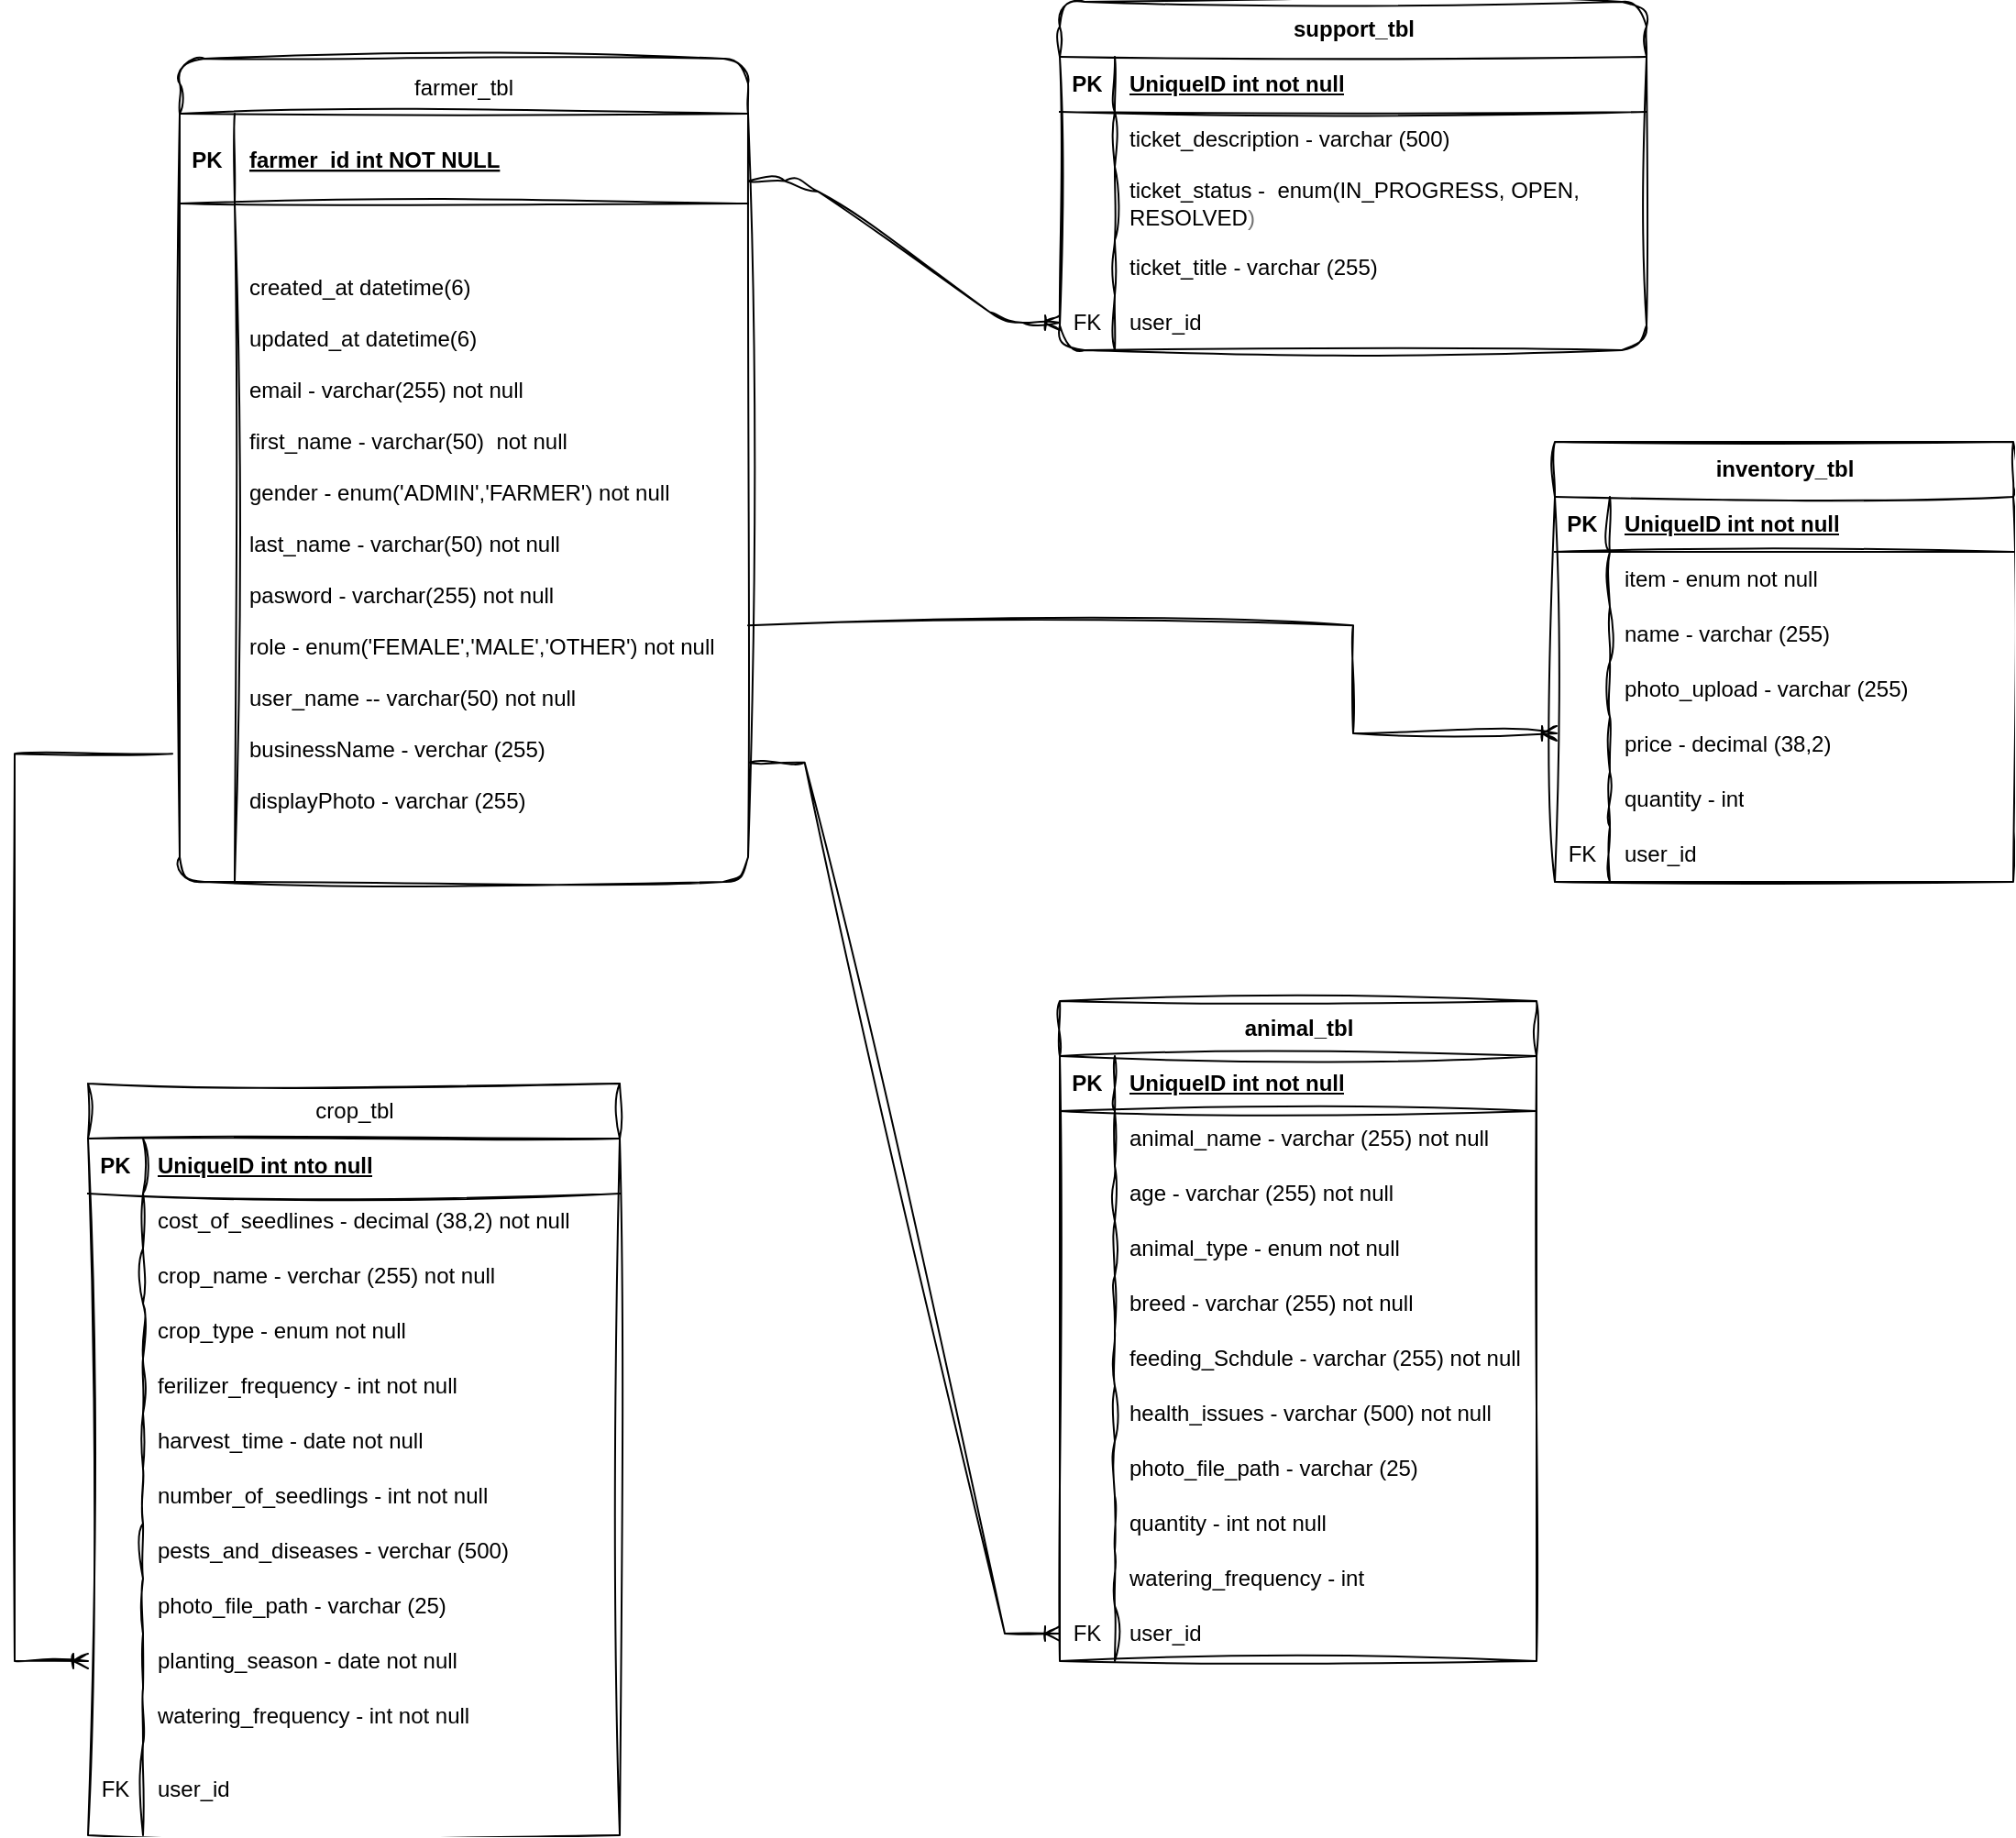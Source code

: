 <mxfile version="22.1.22" type="embed">
  <diagram id="R2lEEEUBdFMjLlhIrx00" name="Page-1">
    <mxGraphModel dx="993" dy="2954" grid="1" gridSize="10" guides="1" tooltips="1" connect="1" arrows="1" fold="1" page="1" pageScale="1" pageWidth="850" pageHeight="1100" background="none" math="0" shadow="0" extFonts="Permanent Marker^https://fonts.googleapis.com/css?family=Permanent+Marker">
      <root>
        <mxCell id="0" />
        <mxCell id="1" parent="0" />
        <mxCell id="FATveQEGhd6zlFOdwIm7-18" value="" style="edgeStyle=entityRelationEdgeStyle;fontSize=12;html=1;endArrow=ERoneToMany;rounded=1;sketch=1;curveFitting=1;jiggle=2;movable=1;resizable=1;rotatable=1;deletable=1;editable=1;locked=0;connectable=1;exitX=1;exitY=0.75;exitDx=0;exitDy=0;entryX=0;entryY=0.5;entryDx=0;entryDy=0;fontFamily=Helvetica;labelBorderColor=none;labelBackgroundColor=none;fontColor=default;" parent="1" source="C-vyLk0tnHw3VtMMgP7b-26" target="FATveQEGhd6zlFOdwIm7-33" edge="1">
          <mxGeometry width="100" height="100" relative="1" as="geometry">
            <mxPoint x="511" y="-270" as="sourcePoint" />
            <mxPoint x="611" y="-370" as="targetPoint" />
          </mxGeometry>
        </mxCell>
        <mxCell id="FATveQEGhd6zlFOdwIm7-19" value="support_tbl" style="shape=table;startSize=30;container=1;collapsible=1;childLayout=tableLayout;fixedRows=1;rowLines=0;fontStyle=1;align=center;resizeLast=1;html=1;rounded=1;sketch=1;curveFitting=1;jiggle=2;movable=1;resizable=1;rotatable=1;deletable=1;editable=1;locked=0;connectable=1;fontFamily=Helvetica;labelBorderColor=none;labelBackgroundColor=none;" parent="1" vertex="1">
          <mxGeometry x="580" y="-1200" width="320" height="190.0" as="geometry" />
        </mxCell>
        <mxCell id="FATveQEGhd6zlFOdwIm7-20" value="" style="shape=tableRow;horizontal=0;startSize=0;swimlaneHead=0;swimlaneBody=0;fillColor=none;collapsible=0;dropTarget=0;points=[[0,0.5],[1,0.5]];portConstraint=eastwest;top=0;left=0;right=0;bottom=1;rounded=1;sketch=1;curveFitting=1;jiggle=2;movable=1;resizable=1;rotatable=1;deletable=1;editable=1;locked=0;connectable=1;fontFamily=Helvetica;labelBorderColor=none;labelBackgroundColor=none;" parent="FATveQEGhd6zlFOdwIm7-19" vertex="1">
          <mxGeometry y="30" width="320" height="30" as="geometry" />
        </mxCell>
        <mxCell id="FATveQEGhd6zlFOdwIm7-21" value="PK" style="shape=partialRectangle;connectable=1;fillColor=none;top=0;left=0;bottom=0;right=0;fontStyle=1;overflow=hidden;whiteSpace=wrap;html=1;rounded=1;sketch=1;curveFitting=1;jiggle=2;movable=1;resizable=1;rotatable=1;deletable=1;editable=1;locked=0;fontFamily=Helvetica;labelBorderColor=none;labelBackgroundColor=none;" parent="FATveQEGhd6zlFOdwIm7-20" vertex="1">
          <mxGeometry width="30" height="30" as="geometry">
            <mxRectangle width="30" height="30" as="alternateBounds" />
          </mxGeometry>
        </mxCell>
        <mxCell id="FATveQEGhd6zlFOdwIm7-22" value="UniqueID int not null" style="shape=partialRectangle;connectable=1;fillColor=none;top=0;left=0;bottom=0;right=0;align=left;spacingLeft=6;fontStyle=5;overflow=hidden;whiteSpace=wrap;html=1;rounded=1;sketch=1;curveFitting=1;jiggle=2;movable=1;resizable=1;rotatable=1;deletable=1;editable=1;locked=0;fontFamily=Helvetica;labelBorderColor=none;labelBackgroundColor=none;" parent="FATveQEGhd6zlFOdwIm7-20" vertex="1">
          <mxGeometry x="30" width="290" height="30" as="geometry">
            <mxRectangle width="290" height="30" as="alternateBounds" />
          </mxGeometry>
        </mxCell>
        <mxCell id="FATveQEGhd6zlFOdwIm7-23" value="" style="shape=tableRow;horizontal=0;startSize=0;swimlaneHead=0;swimlaneBody=0;fillColor=none;collapsible=0;dropTarget=0;points=[[0,0.5],[1,0.5]];portConstraint=eastwest;top=0;left=0;right=0;bottom=0;rounded=1;sketch=1;curveFitting=1;jiggle=2;movable=1;resizable=1;rotatable=1;deletable=1;editable=1;locked=0;connectable=1;fontFamily=Helvetica;labelBorderColor=none;labelBackgroundColor=none;" parent="FATveQEGhd6zlFOdwIm7-19" vertex="1">
          <mxGeometry y="60" width="320" height="30" as="geometry" />
        </mxCell>
        <mxCell id="FATveQEGhd6zlFOdwIm7-24" value="" style="shape=partialRectangle;connectable=1;fillColor=none;top=0;left=0;bottom=0;right=0;editable=1;overflow=hidden;whiteSpace=wrap;html=1;rounded=1;sketch=1;curveFitting=1;jiggle=2;movable=1;resizable=1;rotatable=1;deletable=1;locked=0;fontFamily=Helvetica;labelBorderColor=none;labelBackgroundColor=none;" parent="FATveQEGhd6zlFOdwIm7-23" vertex="1">
          <mxGeometry width="30" height="30" as="geometry">
            <mxRectangle width="30" height="30" as="alternateBounds" />
          </mxGeometry>
        </mxCell>
        <mxCell id="FATveQEGhd6zlFOdwIm7-25" value="ticket_description - varchar (500)" style="shape=partialRectangle;connectable=1;fillColor=none;top=0;left=0;bottom=0;right=0;align=left;spacingLeft=6;overflow=hidden;whiteSpace=wrap;html=1;rounded=1;sketch=1;curveFitting=1;jiggle=2;movable=1;resizable=1;rotatable=1;deletable=1;editable=1;locked=0;fontFamily=Helvetica;labelBorderColor=none;labelBackgroundColor=none;" parent="FATveQEGhd6zlFOdwIm7-23" vertex="1">
          <mxGeometry x="30" width="290" height="30" as="geometry">
            <mxRectangle width="290" height="30" as="alternateBounds" />
          </mxGeometry>
        </mxCell>
        <mxCell id="FATveQEGhd6zlFOdwIm7-26" value="" style="shape=tableRow;horizontal=0;startSize=0;swimlaneHead=0;swimlaneBody=0;fillColor=none;collapsible=0;dropTarget=0;points=[[0,0.5],[1,0.5]];portConstraint=eastwest;top=0;left=0;right=0;bottom=0;rounded=1;sketch=1;curveFitting=1;jiggle=2;movable=1;resizable=1;rotatable=1;deletable=1;editable=1;locked=0;connectable=1;fontFamily=Helvetica;labelBorderColor=none;labelBackgroundColor=none;" parent="FATveQEGhd6zlFOdwIm7-19" vertex="1">
          <mxGeometry y="90" width="320" height="40" as="geometry" />
        </mxCell>
        <mxCell id="FATveQEGhd6zlFOdwIm7-27" value="" style="shape=partialRectangle;connectable=1;fillColor=none;top=0;left=0;bottom=0;right=0;editable=1;overflow=hidden;whiteSpace=wrap;html=1;rounded=1;sketch=1;curveFitting=1;jiggle=2;movable=1;resizable=1;rotatable=1;deletable=1;locked=0;fontFamily=Helvetica;labelBorderColor=none;labelBackgroundColor=none;" parent="FATveQEGhd6zlFOdwIm7-26" vertex="1">
          <mxGeometry width="30" height="40" as="geometry">
            <mxRectangle width="30" height="40" as="alternateBounds" />
          </mxGeometry>
        </mxCell>
        <mxCell id="FATveQEGhd6zlFOdwIm7-28" value="&lt;font&gt;ticket_status -&amp;nbsp; enum(IN_PROGRESS, OPEN, RESOLVED&lt;font style=&quot;&quot; color=&quot;#717171&quot;&gt;)&lt;/font&gt;&lt;/font&gt;" style="shape=partialRectangle;connectable=1;fillColor=none;top=0;left=0;bottom=0;right=0;align=left;spacingLeft=6;overflow=hidden;whiteSpace=wrap;html=1;rounded=1;sketch=1;curveFitting=1;jiggle=2;movable=1;resizable=1;rotatable=1;deletable=1;editable=1;locked=0;fontFamily=Helvetica;labelBorderColor=none;labelBackgroundColor=none;" parent="FATveQEGhd6zlFOdwIm7-26" vertex="1">
          <mxGeometry x="30" width="290" height="40" as="geometry">
            <mxRectangle width="290" height="40" as="alternateBounds" />
          </mxGeometry>
        </mxCell>
        <mxCell id="FATveQEGhd6zlFOdwIm7-29" value="" style="shape=tableRow;horizontal=0;startSize=0;swimlaneHead=0;swimlaneBody=0;fillColor=none;collapsible=0;dropTarget=0;points=[[0,0.5],[1,0.5]];portConstraint=eastwest;top=0;left=0;right=0;bottom=0;rounded=1;sketch=1;curveFitting=1;jiggle=2;movable=1;resizable=1;rotatable=1;deletable=1;editable=1;locked=0;connectable=1;fontFamily=Helvetica;labelBorderColor=none;labelBackgroundColor=none;" parent="FATveQEGhd6zlFOdwIm7-19" vertex="1">
          <mxGeometry y="130" width="320" height="30" as="geometry" />
        </mxCell>
        <mxCell id="FATveQEGhd6zlFOdwIm7-30" value="" style="shape=partialRectangle;connectable=1;fillColor=none;top=0;left=0;bottom=0;right=0;editable=1;overflow=hidden;whiteSpace=wrap;html=1;rounded=1;sketch=1;curveFitting=1;jiggle=2;movable=1;resizable=1;rotatable=1;deletable=1;locked=0;fontFamily=Helvetica;labelBorderColor=none;labelBackgroundColor=none;" parent="FATveQEGhd6zlFOdwIm7-29" vertex="1">
          <mxGeometry width="30" height="30" as="geometry">
            <mxRectangle width="30" height="30" as="alternateBounds" />
          </mxGeometry>
        </mxCell>
        <mxCell id="FATveQEGhd6zlFOdwIm7-31" value="ticket_title - varchar&amp;nbsp;(255)" style="shape=partialRectangle;connectable=1;fillColor=none;top=0;left=0;bottom=0;right=0;align=left;spacingLeft=6;overflow=hidden;whiteSpace=wrap;html=1;rounded=1;sketch=1;curveFitting=1;jiggle=2;movable=1;resizable=1;rotatable=1;deletable=1;editable=1;locked=0;fontFamily=Helvetica;labelBorderColor=none;labelBackgroundColor=none;" parent="FATveQEGhd6zlFOdwIm7-29" vertex="1">
          <mxGeometry x="30" width="290" height="30" as="geometry">
            <mxRectangle width="290" height="30" as="alternateBounds" />
          </mxGeometry>
        </mxCell>
        <mxCell id="FATveQEGhd6zlFOdwIm7-32" value="" style="shape=tableRow;horizontal=0;startSize=0;swimlaneHead=0;swimlaneBody=0;fillColor=none;collapsible=0;dropTarget=0;points=[[0,0.5],[1,0.5]];portConstraint=eastwest;top=0;left=0;right=0;bottom=0;rounded=1;sketch=1;curveFitting=1;jiggle=2;movable=1;resizable=1;rotatable=1;deletable=1;editable=1;locked=0;connectable=1;fontFamily=Helvetica;labelBorderColor=none;labelBackgroundColor=none;" parent="FATveQEGhd6zlFOdwIm7-19" vertex="1">
          <mxGeometry y="160" width="320" height="30" as="geometry" />
        </mxCell>
        <mxCell id="FATveQEGhd6zlFOdwIm7-33" value="FK" style="shape=partialRectangle;connectable=1;fillColor=none;top=0;left=0;bottom=0;right=0;editable=1;overflow=hidden;whiteSpace=wrap;html=1;rounded=1;sketch=1;curveFitting=1;jiggle=2;movable=1;resizable=1;rotatable=1;deletable=1;locked=0;fontFamily=Helvetica;labelBorderColor=none;labelBackgroundColor=none;" parent="FATveQEGhd6zlFOdwIm7-32" vertex="1">
          <mxGeometry width="30" height="30" as="geometry">
            <mxRectangle width="30" height="30" as="alternateBounds" />
          </mxGeometry>
        </mxCell>
        <mxCell id="FATveQEGhd6zlFOdwIm7-34" value="user_id" style="shape=partialRectangle;connectable=1;fillColor=none;top=0;left=0;bottom=0;right=0;align=left;spacingLeft=6;overflow=hidden;whiteSpace=wrap;html=1;rounded=1;sketch=1;curveFitting=1;jiggle=2;movable=1;resizable=1;rotatable=1;deletable=1;editable=1;locked=0;fontFamily=Helvetica;labelBorderColor=none;labelBackgroundColor=none;" parent="FATveQEGhd6zlFOdwIm7-32" vertex="1">
          <mxGeometry x="30" width="290" height="30" as="geometry">
            <mxRectangle width="290" height="30" as="alternateBounds" />
          </mxGeometry>
        </mxCell>
        <mxCell id="FATveQEGhd6zlFOdwIm7-158" value="" style="fontSize=12;html=1;endArrow=ERoneToMany;rounded=0;sketch=1;hachureGap=4;jiggle=2;curveFitting=1;fontFamily=Helvetica;edgeStyle=orthogonalEdgeStyle;elbow=vertical;labelBorderColor=none;labelBackgroundColor=none;fontColor=default;exitX=-0.133;exitY=0.811;exitDx=0;exitDy=0;exitPerimeter=0;" parent="1" source="C-vyLk0tnHw3VtMMgP7b-28" target="FATveQEGhd6zlFOdwIm7-147" edge="1">
          <mxGeometry width="100" height="100" relative="1" as="geometry">
            <mxPoint x="160" y="-820" as="sourcePoint" />
            <mxPoint x="120" y="-470" as="targetPoint" />
            <Array as="points">
              <mxPoint x="10" y="-790" />
              <mxPoint x="10" y="-295" />
            </Array>
          </mxGeometry>
        </mxCell>
        <mxCell id="FATveQEGhd6zlFOdwIm7-103" value="crop_tbl" style="shape=table;startSize=30;container=1;collapsible=1;childLayout=tableLayout;fixedRows=1;rowLines=0;align=center;resizeLast=1;html=1;sketch=1;hachureGap=4;jiggle=2;curveFitting=1;fontFamily=Helvetica;labelBorderColor=none;labelBackgroundColor=none;" parent="1" vertex="1">
          <mxGeometry x="50" y="-610" width="290" height="410" as="geometry" />
        </mxCell>
        <mxCell id="FATveQEGhd6zlFOdwIm7-104" value="" style="shape=tableRow;horizontal=0;startSize=0;swimlaneHead=0;swimlaneBody=0;fillColor=none;collapsible=0;dropTarget=0;points=[[0,0.5],[1,0.5]];portConstraint=eastwest;top=0;left=0;right=0;bottom=1;sketch=1;hachureGap=4;jiggle=2;curveFitting=1;fontFamily=Helvetica;labelBorderColor=none;labelBackgroundColor=none;" parent="FATveQEGhd6zlFOdwIm7-103" vertex="1">
          <mxGeometry y="30" width="290" height="30" as="geometry" />
        </mxCell>
        <mxCell id="FATveQEGhd6zlFOdwIm7-105" value="PK" style="shape=partialRectangle;connectable=0;fillColor=none;top=0;left=0;bottom=0;right=0;fontStyle=1;overflow=hidden;whiteSpace=wrap;html=1;sketch=1;hachureGap=4;jiggle=2;curveFitting=1;fontFamily=Helvetica;labelBorderColor=none;labelBackgroundColor=none;" parent="FATveQEGhd6zlFOdwIm7-104" vertex="1">
          <mxGeometry width="30" height="30" as="geometry">
            <mxRectangle width="30" height="30" as="alternateBounds" />
          </mxGeometry>
        </mxCell>
        <mxCell id="FATveQEGhd6zlFOdwIm7-106" value="UniqueID int nto null" style="shape=partialRectangle;connectable=0;fillColor=none;top=0;left=0;bottom=0;right=0;align=left;spacingLeft=6;fontStyle=5;overflow=hidden;whiteSpace=wrap;html=1;sketch=1;hachureGap=4;jiggle=2;curveFitting=1;fontFamily=Helvetica;labelBorderColor=none;labelBackgroundColor=none;" parent="FATveQEGhd6zlFOdwIm7-104" vertex="1">
          <mxGeometry x="30" width="260" height="30" as="geometry">
            <mxRectangle width="260" height="30" as="alternateBounds" />
          </mxGeometry>
        </mxCell>
        <mxCell id="FATveQEGhd6zlFOdwIm7-107" value="" style="shape=tableRow;horizontal=0;startSize=0;swimlaneHead=0;swimlaneBody=0;fillColor=none;collapsible=0;dropTarget=0;points=[[0,0.5],[1,0.5]];portConstraint=eastwest;top=0;left=0;right=0;bottom=0;sketch=1;hachureGap=4;jiggle=2;curveFitting=1;fontFamily=Helvetica;labelBorderColor=none;labelBackgroundColor=none;" parent="FATveQEGhd6zlFOdwIm7-103" vertex="1">
          <mxGeometry y="60" width="290" height="30" as="geometry" />
        </mxCell>
        <mxCell id="FATveQEGhd6zlFOdwIm7-108" value="" style="shape=partialRectangle;connectable=0;fillColor=none;top=0;left=0;bottom=0;right=0;editable=1;overflow=hidden;whiteSpace=wrap;html=1;sketch=1;hachureGap=4;jiggle=2;curveFitting=1;fontFamily=Helvetica;labelBorderColor=none;labelBackgroundColor=none;" parent="FATveQEGhd6zlFOdwIm7-107" vertex="1">
          <mxGeometry width="30" height="30" as="geometry">
            <mxRectangle width="30" height="30" as="alternateBounds" />
          </mxGeometry>
        </mxCell>
        <mxCell id="FATveQEGhd6zlFOdwIm7-109" value="cost_of_seedlines - decimal (38,2) not null" style="shape=partialRectangle;connectable=0;fillColor=none;top=0;left=0;bottom=0;right=0;align=left;spacingLeft=6;overflow=hidden;whiteSpace=wrap;html=1;sketch=1;hachureGap=4;jiggle=2;curveFitting=1;fontFamily=Helvetica;labelBorderColor=none;labelBackgroundColor=none;" parent="FATveQEGhd6zlFOdwIm7-107" vertex="1">
          <mxGeometry x="30" width="260" height="30" as="geometry">
            <mxRectangle width="260" height="30" as="alternateBounds" />
          </mxGeometry>
        </mxCell>
        <mxCell id="FATveQEGhd6zlFOdwIm7-110" value="" style="shape=tableRow;horizontal=0;startSize=0;swimlaneHead=0;swimlaneBody=0;fillColor=none;collapsible=0;dropTarget=0;points=[[0,0.5],[1,0.5]];portConstraint=eastwest;top=0;left=0;right=0;bottom=0;sketch=1;hachureGap=4;jiggle=2;curveFitting=1;fontFamily=Helvetica;labelBorderColor=none;labelBackgroundColor=none;" parent="FATveQEGhd6zlFOdwIm7-103" vertex="1">
          <mxGeometry y="90" width="290" height="30" as="geometry" />
        </mxCell>
        <mxCell id="FATveQEGhd6zlFOdwIm7-111" value="" style="shape=partialRectangle;connectable=0;fillColor=none;top=0;left=0;bottom=0;right=0;editable=1;overflow=hidden;whiteSpace=wrap;html=1;sketch=1;hachureGap=4;jiggle=2;curveFitting=1;fontFamily=Helvetica;labelBorderColor=none;labelBackgroundColor=none;" parent="FATveQEGhd6zlFOdwIm7-110" vertex="1">
          <mxGeometry width="30" height="30" as="geometry">
            <mxRectangle width="30" height="30" as="alternateBounds" />
          </mxGeometry>
        </mxCell>
        <mxCell id="FATveQEGhd6zlFOdwIm7-112" value="crop_name - verchar (255) not null" style="shape=partialRectangle;connectable=0;fillColor=none;top=0;left=0;bottom=0;right=0;align=left;spacingLeft=6;overflow=hidden;whiteSpace=wrap;html=1;sketch=1;hachureGap=4;jiggle=2;curveFitting=1;fontFamily=Helvetica;labelBorderColor=none;labelBackgroundColor=none;" parent="FATveQEGhd6zlFOdwIm7-110" vertex="1">
          <mxGeometry x="30" width="260" height="30" as="geometry">
            <mxRectangle width="260" height="30" as="alternateBounds" />
          </mxGeometry>
        </mxCell>
        <mxCell id="FATveQEGhd6zlFOdwIm7-113" value="" style="shape=tableRow;horizontal=0;startSize=0;swimlaneHead=0;swimlaneBody=0;fillColor=none;collapsible=0;dropTarget=0;points=[[0,0.5],[1,0.5]];portConstraint=eastwest;top=0;left=0;right=0;bottom=0;sketch=1;hachureGap=4;jiggle=2;curveFitting=1;fontFamily=Helvetica;labelBorderColor=none;labelBackgroundColor=none;" parent="FATveQEGhd6zlFOdwIm7-103" vertex="1">
          <mxGeometry y="120" width="290" height="30" as="geometry" />
        </mxCell>
        <mxCell id="FATveQEGhd6zlFOdwIm7-114" value="" style="shape=partialRectangle;connectable=0;fillColor=none;top=0;left=0;bottom=0;right=0;editable=1;overflow=hidden;whiteSpace=wrap;html=1;sketch=1;hachureGap=4;jiggle=2;curveFitting=1;fontFamily=Helvetica;labelBorderColor=none;labelBackgroundColor=none;" parent="FATveQEGhd6zlFOdwIm7-113" vertex="1">
          <mxGeometry width="30" height="30" as="geometry">
            <mxRectangle width="30" height="30" as="alternateBounds" />
          </mxGeometry>
        </mxCell>
        <mxCell id="FATveQEGhd6zlFOdwIm7-115" value="crop_type - enum not null" style="shape=partialRectangle;connectable=0;top=0;left=0;bottom=0;right=0;align=left;spacingLeft=6;overflow=hidden;whiteSpace=wrap;html=1;sketch=1;hachureGap=4;jiggle=2;curveFitting=1;fontFamily=Helvetica;fillColor=none;labelBorderColor=none;labelBackgroundColor=none;" parent="FATveQEGhd6zlFOdwIm7-113" vertex="1">
          <mxGeometry x="30" width="260" height="30" as="geometry">
            <mxRectangle width="260" height="30" as="alternateBounds" />
          </mxGeometry>
        </mxCell>
        <mxCell id="FATveQEGhd6zlFOdwIm7-132" value="" style="shape=tableRow;horizontal=0;startSize=0;swimlaneHead=0;swimlaneBody=0;fillColor=none;collapsible=0;dropTarget=0;points=[[0,0.5],[1,0.5]];portConstraint=eastwest;top=0;left=0;right=0;bottom=0;sketch=1;hachureGap=4;jiggle=2;curveFitting=1;fontFamily=Helvetica;labelBorderColor=none;labelBackgroundColor=none;" parent="FATveQEGhd6zlFOdwIm7-103" vertex="1">
          <mxGeometry y="150" width="290" height="30" as="geometry" />
        </mxCell>
        <mxCell id="FATveQEGhd6zlFOdwIm7-133" value="" style="shape=partialRectangle;connectable=0;fillColor=none;top=0;left=0;bottom=0;right=0;editable=1;overflow=hidden;whiteSpace=wrap;html=1;sketch=1;hachureGap=4;jiggle=2;curveFitting=1;fontFamily=Helvetica;labelBorderColor=none;labelBackgroundColor=none;" parent="FATveQEGhd6zlFOdwIm7-132" vertex="1">
          <mxGeometry width="30" height="30" as="geometry">
            <mxRectangle width="30" height="30" as="alternateBounds" />
          </mxGeometry>
        </mxCell>
        <mxCell id="FATveQEGhd6zlFOdwIm7-134" value="ferilizer_frequency - int not null" style="shape=partialRectangle;connectable=0;fillColor=none;top=0;left=0;bottom=0;right=0;align=left;spacingLeft=6;overflow=hidden;whiteSpace=wrap;html=1;sketch=1;hachureGap=4;jiggle=2;curveFitting=1;fontFamily=Helvetica;labelBorderColor=none;labelBackgroundColor=none;" parent="FATveQEGhd6zlFOdwIm7-132" vertex="1">
          <mxGeometry x="30" width="260" height="30" as="geometry">
            <mxRectangle width="260" height="30" as="alternateBounds" />
          </mxGeometry>
        </mxCell>
        <mxCell id="FATveQEGhd6zlFOdwIm7-135" value="" style="shape=tableRow;horizontal=0;startSize=0;swimlaneHead=0;swimlaneBody=0;fillColor=none;collapsible=0;dropTarget=0;points=[[0,0.5],[1,0.5]];portConstraint=eastwest;top=0;left=0;right=0;bottom=0;sketch=1;hachureGap=4;jiggle=2;curveFitting=1;fontFamily=Helvetica;labelBorderColor=none;labelBackgroundColor=none;" parent="FATveQEGhd6zlFOdwIm7-103" vertex="1">
          <mxGeometry y="180" width="290" height="30" as="geometry" />
        </mxCell>
        <mxCell id="FATveQEGhd6zlFOdwIm7-136" value="" style="shape=partialRectangle;connectable=0;fillColor=none;top=0;left=0;bottom=0;right=0;editable=1;overflow=hidden;whiteSpace=wrap;html=1;sketch=1;hachureGap=4;jiggle=2;curveFitting=1;fontFamily=Helvetica;labelBorderColor=none;labelBackgroundColor=none;" parent="FATveQEGhd6zlFOdwIm7-135" vertex="1">
          <mxGeometry width="30" height="30" as="geometry">
            <mxRectangle width="30" height="30" as="alternateBounds" />
          </mxGeometry>
        </mxCell>
        <mxCell id="FATveQEGhd6zlFOdwIm7-137" value="harvest_time - date not null" style="shape=partialRectangle;connectable=0;fillColor=none;top=0;left=0;bottom=0;right=0;align=left;spacingLeft=6;overflow=hidden;whiteSpace=wrap;html=1;sketch=1;hachureGap=4;jiggle=2;curveFitting=1;fontFamily=Helvetica;labelBorderColor=none;labelBackgroundColor=none;" parent="FATveQEGhd6zlFOdwIm7-135" vertex="1">
          <mxGeometry x="30" width="260" height="30" as="geometry">
            <mxRectangle width="260" height="30" as="alternateBounds" />
          </mxGeometry>
        </mxCell>
        <mxCell id="FATveQEGhd6zlFOdwIm7-138" value="" style="shape=tableRow;horizontal=0;startSize=0;swimlaneHead=0;swimlaneBody=0;fillColor=none;collapsible=0;dropTarget=0;points=[[0,0.5],[1,0.5]];portConstraint=eastwest;top=0;left=0;right=0;bottom=0;sketch=1;hachureGap=4;jiggle=2;curveFitting=1;fontFamily=Helvetica;labelBorderColor=none;labelBackgroundColor=none;" parent="FATveQEGhd6zlFOdwIm7-103" vertex="1">
          <mxGeometry y="210" width="290" height="30" as="geometry" />
        </mxCell>
        <mxCell id="FATveQEGhd6zlFOdwIm7-139" value="" style="shape=partialRectangle;connectable=0;fillColor=none;top=0;left=0;bottom=0;right=0;editable=1;overflow=hidden;whiteSpace=wrap;html=1;sketch=1;hachureGap=4;jiggle=2;curveFitting=1;fontFamily=Helvetica;labelBorderColor=none;labelBackgroundColor=none;" parent="FATveQEGhd6zlFOdwIm7-138" vertex="1">
          <mxGeometry width="30" height="30" as="geometry">
            <mxRectangle width="30" height="30" as="alternateBounds" />
          </mxGeometry>
        </mxCell>
        <mxCell id="FATveQEGhd6zlFOdwIm7-140" value="number_of_seedlings - int not null" style="shape=partialRectangle;connectable=0;fillColor=none;top=0;left=0;bottom=0;right=0;align=left;spacingLeft=6;overflow=hidden;whiteSpace=wrap;html=1;sketch=1;hachureGap=4;jiggle=2;curveFitting=1;fontFamily=Helvetica;labelBorderColor=none;labelBackgroundColor=none;" parent="FATveQEGhd6zlFOdwIm7-138" vertex="1">
          <mxGeometry x="30" width="260" height="30" as="geometry">
            <mxRectangle width="260" height="30" as="alternateBounds" />
          </mxGeometry>
        </mxCell>
        <mxCell id="FATveQEGhd6zlFOdwIm7-141" value="" style="shape=tableRow;horizontal=0;startSize=0;swimlaneHead=0;swimlaneBody=0;fillColor=none;collapsible=0;dropTarget=0;points=[[0,0.5],[1,0.5]];portConstraint=eastwest;top=0;left=0;right=0;bottom=0;sketch=1;hachureGap=4;jiggle=2;curveFitting=1;fontFamily=Helvetica;labelBorderColor=none;labelBackgroundColor=none;" parent="FATveQEGhd6zlFOdwIm7-103" vertex="1">
          <mxGeometry y="240" width="290" height="30" as="geometry" />
        </mxCell>
        <mxCell id="FATveQEGhd6zlFOdwIm7-142" value="" style="shape=partialRectangle;connectable=0;fillColor=none;top=0;left=0;bottom=0;right=0;editable=1;overflow=hidden;whiteSpace=wrap;html=1;sketch=1;hachureGap=4;jiggle=2;curveFitting=1;fontFamily=Helvetica;labelBorderColor=none;labelBackgroundColor=none;" parent="FATveQEGhd6zlFOdwIm7-141" vertex="1">
          <mxGeometry width="30" height="30" as="geometry">
            <mxRectangle width="30" height="30" as="alternateBounds" />
          </mxGeometry>
        </mxCell>
        <mxCell id="FATveQEGhd6zlFOdwIm7-143" value="pests_and_diseases - verchar (500)&amp;nbsp;" style="shape=partialRectangle;connectable=0;fillColor=none;top=0;left=0;bottom=0;right=0;align=left;spacingLeft=6;overflow=hidden;whiteSpace=wrap;html=1;sketch=1;hachureGap=4;jiggle=2;curveFitting=1;fontFamily=Helvetica;labelBorderColor=none;labelBackgroundColor=none;" parent="FATveQEGhd6zlFOdwIm7-141" vertex="1">
          <mxGeometry x="30" width="260" height="30" as="geometry">
            <mxRectangle width="260" height="30" as="alternateBounds" />
          </mxGeometry>
        </mxCell>
        <mxCell id="FATveQEGhd6zlFOdwIm7-144" value="" style="shape=tableRow;horizontal=0;startSize=0;swimlaneHead=0;swimlaneBody=0;fillColor=none;collapsible=0;dropTarget=0;points=[[0,0.5],[1,0.5]];portConstraint=eastwest;top=0;left=0;right=0;bottom=0;sketch=1;hachureGap=4;jiggle=2;curveFitting=1;fontFamily=Helvetica;labelBorderColor=none;labelBackgroundColor=none;" parent="FATveQEGhd6zlFOdwIm7-103" vertex="1">
          <mxGeometry y="270" width="290" height="30" as="geometry" />
        </mxCell>
        <mxCell id="FATveQEGhd6zlFOdwIm7-145" value="" style="shape=partialRectangle;connectable=0;fillColor=none;top=0;left=0;bottom=0;right=0;editable=1;overflow=hidden;whiteSpace=wrap;html=1;sketch=1;hachureGap=4;jiggle=2;curveFitting=1;fontFamily=Helvetica;labelBorderColor=none;labelBackgroundColor=none;" parent="FATveQEGhd6zlFOdwIm7-144" vertex="1">
          <mxGeometry width="30" height="30" as="geometry">
            <mxRectangle width="30" height="30" as="alternateBounds" />
          </mxGeometry>
        </mxCell>
        <mxCell id="FATveQEGhd6zlFOdwIm7-146" value="photo_file_path - varchar (25)" style="shape=partialRectangle;connectable=0;fillColor=none;top=0;left=0;bottom=0;right=0;align=left;spacingLeft=6;overflow=hidden;whiteSpace=wrap;html=1;sketch=1;hachureGap=4;jiggle=2;curveFitting=1;fontFamily=Helvetica;labelBorderColor=none;labelBackgroundColor=none;" parent="FATveQEGhd6zlFOdwIm7-144" vertex="1">
          <mxGeometry x="30" width="260" height="30" as="geometry">
            <mxRectangle width="260" height="30" as="alternateBounds" />
          </mxGeometry>
        </mxCell>
        <mxCell id="FATveQEGhd6zlFOdwIm7-147" value="" style="shape=tableRow;horizontal=0;startSize=0;swimlaneHead=0;swimlaneBody=0;fillColor=none;collapsible=0;dropTarget=0;points=[[0,0.5],[1,0.5]];portConstraint=eastwest;top=0;left=0;right=0;bottom=0;sketch=1;hachureGap=4;jiggle=2;curveFitting=1;fontFamily=Helvetica;labelBorderColor=none;labelBackgroundColor=none;" parent="FATveQEGhd6zlFOdwIm7-103" vertex="1">
          <mxGeometry y="300" width="290" height="30" as="geometry" />
        </mxCell>
        <mxCell id="FATveQEGhd6zlFOdwIm7-148" value="" style="shape=partialRectangle;connectable=0;fillColor=none;top=0;left=0;bottom=0;right=0;editable=1;overflow=hidden;whiteSpace=wrap;html=1;sketch=1;hachureGap=4;jiggle=2;curveFitting=1;fontFamily=Helvetica;labelBorderColor=none;labelBackgroundColor=none;" parent="FATveQEGhd6zlFOdwIm7-147" vertex="1">
          <mxGeometry width="30" height="30" as="geometry">
            <mxRectangle width="30" height="30" as="alternateBounds" />
          </mxGeometry>
        </mxCell>
        <mxCell id="FATveQEGhd6zlFOdwIm7-149" value="planting_season - date not null" style="shape=partialRectangle;connectable=0;fillColor=none;top=0;left=0;bottom=0;right=0;align=left;spacingLeft=6;overflow=hidden;whiteSpace=wrap;html=1;sketch=1;hachureGap=4;jiggle=2;curveFitting=1;fontFamily=Helvetica;labelBorderColor=none;labelBackgroundColor=none;" parent="FATveQEGhd6zlFOdwIm7-147" vertex="1">
          <mxGeometry x="30" width="260" height="30" as="geometry">
            <mxRectangle width="260" height="30" as="alternateBounds" />
          </mxGeometry>
        </mxCell>
        <mxCell id="FATveQEGhd6zlFOdwIm7-150" value="" style="shape=tableRow;horizontal=0;startSize=0;swimlaneHead=0;swimlaneBody=0;fillColor=none;collapsible=0;dropTarget=0;points=[[0,0.5],[1,0.5]];portConstraint=eastwest;top=0;left=0;right=0;bottom=0;sketch=1;hachureGap=4;jiggle=2;curveFitting=1;fontFamily=Helvetica;labelBorderColor=none;labelBackgroundColor=none;" parent="FATveQEGhd6zlFOdwIm7-103" vertex="1">
          <mxGeometry y="330" width="290" height="30" as="geometry" />
        </mxCell>
        <mxCell id="FATveQEGhd6zlFOdwIm7-151" value="" style="shape=partialRectangle;connectable=0;fillColor=none;top=0;left=0;bottom=0;right=0;editable=1;overflow=hidden;whiteSpace=wrap;html=1;sketch=1;hachureGap=4;jiggle=2;curveFitting=1;fontFamily=Helvetica;labelBorderColor=none;labelBackgroundColor=none;" parent="FATveQEGhd6zlFOdwIm7-150" vertex="1">
          <mxGeometry width="30" height="30" as="geometry">
            <mxRectangle width="30" height="30" as="alternateBounds" />
          </mxGeometry>
        </mxCell>
        <mxCell id="FATveQEGhd6zlFOdwIm7-152" value="watering_frequency - int not null" style="shape=partialRectangle;connectable=0;fillColor=none;top=0;left=0;bottom=0;right=0;align=left;spacingLeft=6;overflow=hidden;whiteSpace=wrap;html=1;sketch=1;hachureGap=4;jiggle=2;curveFitting=1;fontFamily=Helvetica;labelBorderColor=none;labelBackgroundColor=none;" parent="FATveQEGhd6zlFOdwIm7-150" vertex="1">
          <mxGeometry x="30" width="260" height="30" as="geometry">
            <mxRectangle width="260" height="30" as="alternateBounds" />
          </mxGeometry>
        </mxCell>
        <mxCell id="FATveQEGhd6zlFOdwIm7-153" value="" style="shape=tableRow;horizontal=0;startSize=0;swimlaneHead=0;swimlaneBody=0;fillColor=none;collapsible=0;dropTarget=0;points=[[0,0.5],[1,0.5]];portConstraint=eastwest;top=0;left=0;right=0;bottom=0;sketch=1;hachureGap=4;jiggle=2;curveFitting=1;fontFamily=Helvetica;labelBorderColor=none;labelBackgroundColor=none;" parent="FATveQEGhd6zlFOdwIm7-103" vertex="1">
          <mxGeometry y="360" width="290" height="50" as="geometry" />
        </mxCell>
        <mxCell id="FATveQEGhd6zlFOdwIm7-154" value="FK" style="shape=partialRectangle;connectable=0;fillColor=none;top=0;left=0;bottom=0;right=0;editable=1;overflow=hidden;whiteSpace=wrap;html=1;sketch=1;hachureGap=4;jiggle=2;curveFitting=1;fontFamily=Helvetica;labelBorderColor=none;labelBackgroundColor=none;" parent="FATveQEGhd6zlFOdwIm7-153" vertex="1">
          <mxGeometry width="30" height="50" as="geometry">
            <mxRectangle width="30" height="50" as="alternateBounds" />
          </mxGeometry>
        </mxCell>
        <mxCell id="FATveQEGhd6zlFOdwIm7-155" value="user_id" style="shape=partialRectangle;connectable=0;fillColor=none;top=0;left=0;bottom=0;right=0;align=left;spacingLeft=6;overflow=hidden;whiteSpace=wrap;html=1;sketch=1;hachureGap=4;jiggle=2;curveFitting=1;fontFamily=Helvetica;labelBorderColor=none;labelBackgroundColor=none;" parent="FATveQEGhd6zlFOdwIm7-153" vertex="1">
          <mxGeometry x="30" width="260" height="50" as="geometry">
            <mxRectangle width="260" height="50" as="alternateBounds" />
          </mxGeometry>
        </mxCell>
        <mxCell id="FATveQEGhd6zlFOdwIm7-162" value="" style="edgeStyle=entityRelationEdgeStyle;fontSize=12;html=1;endArrow=ERoneToMany;rounded=0;sketch=1;hachureGap=4;jiggle=2;curveFitting=1;fontFamily=Helvetica;exitX=1.003;exitY=0.824;exitDx=0;exitDy=0;exitPerimeter=0;labelBorderColor=none;labelBackgroundColor=none;fontColor=default;entryX=0;entryY=0.5;entryDx=0;entryDy=0;" parent="1" source="C-vyLk0tnHw3VtMMgP7b-29" target="FATveQEGhd6zlFOdwIm7-209" edge="1">
          <mxGeometry width="100" height="100" relative="1" as="geometry">
            <mxPoint x="550" y="-640" as="sourcePoint" />
            <mxPoint x="630" y="-560" as="targetPoint" />
            <Array as="points">
              <mxPoint x="530" y="-640" />
              <mxPoint x="530" y="-640" />
              <mxPoint x="560" y="-470" />
            </Array>
          </mxGeometry>
        </mxCell>
        <mxCell id="FATveQEGhd6zlFOdwIm7-163" value="animal_tbl" style="shape=table;startSize=30;container=1;collapsible=1;childLayout=tableLayout;fixedRows=1;rowLines=0;fontStyle=1;align=center;resizeLast=1;html=1;sketch=1;hachureGap=4;jiggle=2;curveFitting=1;fontFamily=Helvetica;labelBorderColor=none;labelBackgroundColor=none;" parent="1" vertex="1">
          <mxGeometry x="580" y="-655" width="260" height="360" as="geometry" />
        </mxCell>
        <mxCell id="FATveQEGhd6zlFOdwIm7-164" value="" style="shape=tableRow;horizontal=0;startSize=0;swimlaneHead=0;swimlaneBody=0;fillColor=none;collapsible=0;dropTarget=0;points=[[0,0.5],[1,0.5]];portConstraint=eastwest;top=0;left=0;right=0;bottom=1;sketch=1;hachureGap=4;jiggle=2;curveFitting=1;fontFamily=Helvetica;labelBorderColor=none;labelBackgroundColor=none;" parent="FATveQEGhd6zlFOdwIm7-163" vertex="1">
          <mxGeometry y="30" width="260" height="30" as="geometry" />
        </mxCell>
        <mxCell id="FATveQEGhd6zlFOdwIm7-165" value="PK" style="shape=partialRectangle;connectable=0;fillColor=none;top=0;left=0;bottom=0;right=0;fontStyle=1;overflow=hidden;whiteSpace=wrap;html=1;sketch=1;hachureGap=4;jiggle=2;curveFitting=1;fontFamily=Helvetica;labelBorderColor=none;labelBackgroundColor=none;" parent="FATveQEGhd6zlFOdwIm7-164" vertex="1">
          <mxGeometry width="30" height="30" as="geometry">
            <mxRectangle width="30" height="30" as="alternateBounds" />
          </mxGeometry>
        </mxCell>
        <mxCell id="FATveQEGhd6zlFOdwIm7-166" value="UniqueID int not null" style="shape=partialRectangle;connectable=0;fillColor=none;top=0;left=0;bottom=0;right=0;align=left;spacingLeft=6;fontStyle=5;overflow=hidden;whiteSpace=wrap;html=1;sketch=1;hachureGap=4;jiggle=2;curveFitting=1;fontFamily=Helvetica;labelBorderColor=none;labelBackgroundColor=none;" parent="FATveQEGhd6zlFOdwIm7-164" vertex="1">
          <mxGeometry x="30" width="230" height="30" as="geometry">
            <mxRectangle width="230" height="30" as="alternateBounds" />
          </mxGeometry>
        </mxCell>
        <mxCell id="FATveQEGhd6zlFOdwIm7-167" value="" style="shape=tableRow;horizontal=0;startSize=0;swimlaneHead=0;swimlaneBody=0;fillColor=none;collapsible=0;dropTarget=0;points=[[0,0.5],[1,0.5]];portConstraint=eastwest;top=0;left=0;right=0;bottom=0;sketch=1;hachureGap=4;jiggle=2;curveFitting=1;fontFamily=Helvetica;labelBorderColor=none;labelBackgroundColor=none;" parent="FATveQEGhd6zlFOdwIm7-163" vertex="1">
          <mxGeometry y="60" width="260" height="30" as="geometry" />
        </mxCell>
        <mxCell id="FATveQEGhd6zlFOdwIm7-168" value="" style="shape=partialRectangle;connectable=0;fillColor=none;top=0;left=0;bottom=0;right=0;editable=1;overflow=hidden;whiteSpace=wrap;html=1;sketch=1;hachureGap=4;jiggle=2;curveFitting=1;fontFamily=Helvetica;labelBorderColor=none;labelBackgroundColor=none;" parent="FATveQEGhd6zlFOdwIm7-167" vertex="1">
          <mxGeometry width="30" height="30" as="geometry">
            <mxRectangle width="30" height="30" as="alternateBounds" />
          </mxGeometry>
        </mxCell>
        <mxCell id="FATveQEGhd6zlFOdwIm7-169" value="animal_name - varchar (255) not null" style="shape=partialRectangle;connectable=0;fillColor=none;top=0;left=0;bottom=0;right=0;align=left;spacingLeft=6;overflow=hidden;whiteSpace=wrap;html=1;sketch=1;hachureGap=4;jiggle=2;curveFitting=1;fontFamily=Helvetica;labelBorderColor=none;labelBackgroundColor=none;" parent="FATveQEGhd6zlFOdwIm7-167" vertex="1">
          <mxGeometry x="30" width="230" height="30" as="geometry">
            <mxRectangle width="230" height="30" as="alternateBounds" />
          </mxGeometry>
        </mxCell>
        <mxCell id="FATveQEGhd6zlFOdwIm7-170" value="" style="shape=tableRow;horizontal=0;startSize=0;swimlaneHead=0;swimlaneBody=0;fillColor=none;collapsible=0;dropTarget=0;points=[[0,0.5],[1,0.5]];portConstraint=eastwest;top=0;left=0;right=0;bottom=0;sketch=1;hachureGap=4;jiggle=2;curveFitting=1;fontFamily=Helvetica;labelBorderColor=none;labelBackgroundColor=none;" parent="FATveQEGhd6zlFOdwIm7-163" vertex="1">
          <mxGeometry y="90" width="260" height="30" as="geometry" />
        </mxCell>
        <mxCell id="FATveQEGhd6zlFOdwIm7-171" value="" style="shape=partialRectangle;connectable=0;fillColor=none;top=0;left=0;bottom=0;right=0;editable=1;overflow=hidden;whiteSpace=wrap;html=1;sketch=1;hachureGap=4;jiggle=2;curveFitting=1;fontFamily=Helvetica;labelBorderColor=none;labelBackgroundColor=none;" parent="FATveQEGhd6zlFOdwIm7-170" vertex="1">
          <mxGeometry width="30" height="30" as="geometry">
            <mxRectangle width="30" height="30" as="alternateBounds" />
          </mxGeometry>
        </mxCell>
        <mxCell id="FATveQEGhd6zlFOdwIm7-172" value="age - varchar (255) not null" style="shape=partialRectangle;connectable=0;fillColor=none;top=0;left=0;bottom=0;right=0;align=left;spacingLeft=6;overflow=hidden;whiteSpace=wrap;html=1;sketch=1;hachureGap=4;jiggle=2;curveFitting=1;fontFamily=Helvetica;labelBorderColor=none;labelBackgroundColor=none;" parent="FATveQEGhd6zlFOdwIm7-170" vertex="1">
          <mxGeometry x="30" width="230" height="30" as="geometry">
            <mxRectangle width="230" height="30" as="alternateBounds" />
          </mxGeometry>
        </mxCell>
        <mxCell id="FATveQEGhd6zlFOdwIm7-173" value="" style="shape=tableRow;horizontal=0;startSize=0;swimlaneHead=0;swimlaneBody=0;fillColor=none;collapsible=0;dropTarget=0;points=[[0,0.5],[1,0.5]];portConstraint=eastwest;top=0;left=0;right=0;bottom=0;sketch=1;hachureGap=4;jiggle=2;curveFitting=1;fontFamily=Helvetica;labelBorderColor=none;labelBackgroundColor=none;" parent="FATveQEGhd6zlFOdwIm7-163" vertex="1">
          <mxGeometry y="120" width="260" height="30" as="geometry" />
        </mxCell>
        <mxCell id="FATveQEGhd6zlFOdwIm7-174" value="" style="shape=partialRectangle;connectable=0;fillColor=none;top=0;left=0;bottom=0;right=0;editable=1;overflow=hidden;whiteSpace=wrap;html=1;sketch=1;hachureGap=4;jiggle=2;curveFitting=1;fontFamily=Helvetica;labelBorderColor=none;labelBackgroundColor=none;" parent="FATveQEGhd6zlFOdwIm7-173" vertex="1">
          <mxGeometry width="30" height="30" as="geometry">
            <mxRectangle width="30" height="30" as="alternateBounds" />
          </mxGeometry>
        </mxCell>
        <mxCell id="FATveQEGhd6zlFOdwIm7-175" value="animal_type - enum not null" style="shape=partialRectangle;connectable=0;fillColor=none;top=0;left=0;bottom=0;right=0;align=left;spacingLeft=6;overflow=hidden;whiteSpace=wrap;html=1;sketch=1;hachureGap=4;jiggle=2;curveFitting=1;fontFamily=Helvetica;labelBorderColor=none;labelBackgroundColor=none;" parent="FATveQEGhd6zlFOdwIm7-173" vertex="1">
          <mxGeometry x="30" width="230" height="30" as="geometry">
            <mxRectangle width="230" height="30" as="alternateBounds" />
          </mxGeometry>
        </mxCell>
        <mxCell id="FATveQEGhd6zlFOdwIm7-178" value="" style="shape=tableRow;horizontal=0;startSize=0;swimlaneHead=0;swimlaneBody=0;fillColor=none;collapsible=0;dropTarget=0;points=[[0,0.5],[1,0.5]];portConstraint=eastwest;top=0;left=0;right=0;bottom=0;sketch=1;hachureGap=4;jiggle=2;curveFitting=1;fontFamily=Helvetica;labelBorderColor=none;labelBackgroundColor=none;" parent="FATveQEGhd6zlFOdwIm7-163" vertex="1">
          <mxGeometry y="150" width="260" height="30" as="geometry" />
        </mxCell>
        <mxCell id="FATveQEGhd6zlFOdwIm7-179" value="" style="shape=partialRectangle;connectable=0;fillColor=none;top=0;left=0;bottom=0;right=0;editable=1;overflow=hidden;whiteSpace=wrap;html=1;sketch=1;hachureGap=4;jiggle=2;curveFitting=1;fontFamily=Helvetica;labelBorderColor=none;labelBackgroundColor=none;" parent="FATveQEGhd6zlFOdwIm7-178" vertex="1">
          <mxGeometry width="30" height="30" as="geometry">
            <mxRectangle width="30" height="30" as="alternateBounds" />
          </mxGeometry>
        </mxCell>
        <mxCell id="FATveQEGhd6zlFOdwIm7-180" value="breed - varchar (255) not null" style="shape=partialRectangle;connectable=0;fillColor=none;top=0;left=0;bottom=0;right=0;align=left;spacingLeft=6;overflow=hidden;whiteSpace=wrap;html=1;sketch=1;hachureGap=4;jiggle=2;curveFitting=1;fontFamily=Helvetica;labelBorderColor=none;labelBackgroundColor=none;" parent="FATveQEGhd6zlFOdwIm7-178" vertex="1">
          <mxGeometry x="30" width="230" height="30" as="geometry">
            <mxRectangle width="230" height="30" as="alternateBounds" />
          </mxGeometry>
        </mxCell>
        <mxCell id="FATveQEGhd6zlFOdwIm7-194" value="" style="shape=tableRow;horizontal=0;startSize=0;swimlaneHead=0;swimlaneBody=0;fillColor=none;collapsible=0;dropTarget=0;points=[[0,0.5],[1,0.5]];portConstraint=eastwest;top=0;left=0;right=0;bottom=0;sketch=1;hachureGap=4;jiggle=2;curveFitting=1;fontFamily=Helvetica;labelBorderColor=none;labelBackgroundColor=none;" parent="FATveQEGhd6zlFOdwIm7-163" vertex="1">
          <mxGeometry y="180" width="260" height="30" as="geometry" />
        </mxCell>
        <mxCell id="FATveQEGhd6zlFOdwIm7-195" value="" style="shape=partialRectangle;connectable=0;fillColor=none;top=0;left=0;bottom=0;right=0;editable=1;overflow=hidden;whiteSpace=wrap;html=1;sketch=1;hachureGap=4;jiggle=2;curveFitting=1;fontFamily=Helvetica;labelBorderColor=none;labelBackgroundColor=none;" parent="FATveQEGhd6zlFOdwIm7-194" vertex="1">
          <mxGeometry width="30" height="30" as="geometry">
            <mxRectangle width="30" height="30" as="alternateBounds" />
          </mxGeometry>
        </mxCell>
        <mxCell id="FATveQEGhd6zlFOdwIm7-196" value="feeding_Schdule - varchar (255) not null" style="shape=partialRectangle;connectable=0;fillColor=none;top=0;left=0;bottom=0;right=0;align=left;spacingLeft=6;overflow=hidden;whiteSpace=wrap;html=1;sketch=1;hachureGap=4;jiggle=2;curveFitting=1;fontFamily=Helvetica;labelBorderColor=none;labelBackgroundColor=none;" parent="FATveQEGhd6zlFOdwIm7-194" vertex="1">
          <mxGeometry x="30" width="230" height="30" as="geometry">
            <mxRectangle width="230" height="30" as="alternateBounds" />
          </mxGeometry>
        </mxCell>
        <mxCell id="FATveQEGhd6zlFOdwIm7-197" value="" style="shape=tableRow;horizontal=0;startSize=0;swimlaneHead=0;swimlaneBody=0;fillColor=none;collapsible=0;dropTarget=0;points=[[0,0.5],[1,0.5]];portConstraint=eastwest;top=0;left=0;right=0;bottom=0;sketch=1;hachureGap=4;jiggle=2;curveFitting=1;fontFamily=Helvetica;labelBorderColor=none;labelBackgroundColor=none;" parent="FATveQEGhd6zlFOdwIm7-163" vertex="1">
          <mxGeometry y="210" width="260" height="30" as="geometry" />
        </mxCell>
        <mxCell id="FATveQEGhd6zlFOdwIm7-198" value="" style="shape=partialRectangle;connectable=0;fillColor=none;top=0;left=0;bottom=0;right=0;editable=1;overflow=hidden;whiteSpace=wrap;html=1;sketch=1;hachureGap=4;jiggle=2;curveFitting=1;fontFamily=Helvetica;labelBorderColor=none;labelBackgroundColor=none;" parent="FATveQEGhd6zlFOdwIm7-197" vertex="1">
          <mxGeometry width="30" height="30" as="geometry">
            <mxRectangle width="30" height="30" as="alternateBounds" />
          </mxGeometry>
        </mxCell>
        <mxCell id="FATveQEGhd6zlFOdwIm7-199" value="health_issues - varchar (500) not null" style="shape=partialRectangle;connectable=0;fillColor=none;top=0;left=0;bottom=0;right=0;align=left;spacingLeft=6;overflow=hidden;whiteSpace=wrap;html=1;sketch=1;hachureGap=4;jiggle=2;curveFitting=1;fontFamily=Helvetica;labelBorderColor=none;labelBackgroundColor=none;" parent="FATveQEGhd6zlFOdwIm7-197" vertex="1">
          <mxGeometry x="30" width="230" height="30" as="geometry">
            <mxRectangle width="230" height="30" as="alternateBounds" />
          </mxGeometry>
        </mxCell>
        <mxCell id="FATveQEGhd6zlFOdwIm7-200" value="" style="shape=tableRow;horizontal=0;startSize=0;swimlaneHead=0;swimlaneBody=0;fillColor=none;collapsible=0;dropTarget=0;points=[[0,0.5],[1,0.5]];portConstraint=eastwest;top=0;left=0;right=0;bottom=0;sketch=1;hachureGap=4;jiggle=2;curveFitting=1;fontFamily=Helvetica;labelBorderColor=none;labelBackgroundColor=none;" parent="FATveQEGhd6zlFOdwIm7-163" vertex="1">
          <mxGeometry y="240" width="260" height="30" as="geometry" />
        </mxCell>
        <mxCell id="FATveQEGhd6zlFOdwIm7-201" value="" style="shape=partialRectangle;connectable=0;fillColor=none;top=0;left=0;bottom=0;right=0;editable=1;overflow=hidden;whiteSpace=wrap;html=1;sketch=1;hachureGap=4;jiggle=2;curveFitting=1;fontFamily=Helvetica;labelBorderColor=none;labelBackgroundColor=none;" parent="FATveQEGhd6zlFOdwIm7-200" vertex="1">
          <mxGeometry width="30" height="30" as="geometry">
            <mxRectangle width="30" height="30" as="alternateBounds" />
          </mxGeometry>
        </mxCell>
        <mxCell id="FATveQEGhd6zlFOdwIm7-202" value="photo_file_path - varchar (25)" style="shape=partialRectangle;connectable=0;fillColor=none;top=0;left=0;bottom=0;right=0;align=left;spacingLeft=6;overflow=hidden;whiteSpace=wrap;html=1;sketch=1;hachureGap=4;jiggle=2;curveFitting=1;fontFamily=Helvetica;labelBorderColor=none;labelBackgroundColor=none;" parent="FATveQEGhd6zlFOdwIm7-200" vertex="1">
          <mxGeometry x="30" width="230" height="30" as="geometry">
            <mxRectangle width="230" height="30" as="alternateBounds" />
          </mxGeometry>
        </mxCell>
        <mxCell id="FATveQEGhd6zlFOdwIm7-203" value="" style="shape=tableRow;horizontal=0;startSize=0;swimlaneHead=0;swimlaneBody=0;fillColor=none;collapsible=0;dropTarget=0;points=[[0,0.5],[1,0.5]];portConstraint=eastwest;top=0;left=0;right=0;bottom=0;sketch=1;hachureGap=4;jiggle=2;curveFitting=1;fontFamily=Helvetica;labelBorderColor=none;labelBackgroundColor=none;" parent="FATveQEGhd6zlFOdwIm7-163" vertex="1">
          <mxGeometry y="270" width="260" height="30" as="geometry" />
        </mxCell>
        <mxCell id="FATveQEGhd6zlFOdwIm7-204" value="" style="shape=partialRectangle;connectable=0;fillColor=none;top=0;left=0;bottom=0;right=0;editable=1;overflow=hidden;whiteSpace=wrap;html=1;sketch=1;hachureGap=4;jiggle=2;curveFitting=1;fontFamily=Helvetica;labelBorderColor=none;labelBackgroundColor=none;" parent="FATveQEGhd6zlFOdwIm7-203" vertex="1">
          <mxGeometry width="30" height="30" as="geometry">
            <mxRectangle width="30" height="30" as="alternateBounds" />
          </mxGeometry>
        </mxCell>
        <mxCell id="FATveQEGhd6zlFOdwIm7-205" value="quantity - int not null" style="shape=partialRectangle;connectable=0;fillColor=none;top=0;left=0;bottom=0;right=0;align=left;spacingLeft=6;overflow=hidden;whiteSpace=wrap;html=1;sketch=1;hachureGap=4;jiggle=2;curveFitting=1;fontFamily=Helvetica;labelBorderColor=none;labelBackgroundColor=none;" parent="FATveQEGhd6zlFOdwIm7-203" vertex="1">
          <mxGeometry x="30" width="230" height="30" as="geometry">
            <mxRectangle width="230" height="30" as="alternateBounds" />
          </mxGeometry>
        </mxCell>
        <mxCell id="FATveQEGhd6zlFOdwIm7-206" value="" style="shape=tableRow;horizontal=0;startSize=0;swimlaneHead=0;swimlaneBody=0;fillColor=none;collapsible=0;dropTarget=0;points=[[0,0.5],[1,0.5]];portConstraint=eastwest;top=0;left=0;right=0;bottom=0;sketch=1;hachureGap=4;jiggle=2;curveFitting=1;fontFamily=Helvetica;labelBorderColor=none;labelBackgroundColor=none;" parent="FATveQEGhd6zlFOdwIm7-163" vertex="1">
          <mxGeometry y="300" width="260" height="30" as="geometry" />
        </mxCell>
        <mxCell id="FATveQEGhd6zlFOdwIm7-207" value="" style="shape=partialRectangle;connectable=0;fillColor=none;top=0;left=0;bottom=0;right=0;editable=1;overflow=hidden;whiteSpace=wrap;html=1;sketch=1;hachureGap=4;jiggle=2;curveFitting=1;fontFamily=Helvetica;labelBorderColor=none;labelBackgroundColor=none;" parent="FATveQEGhd6zlFOdwIm7-206" vertex="1">
          <mxGeometry width="30" height="30" as="geometry">
            <mxRectangle width="30" height="30" as="alternateBounds" />
          </mxGeometry>
        </mxCell>
        <mxCell id="FATveQEGhd6zlFOdwIm7-208" value="watering_frequency - int" style="shape=partialRectangle;connectable=0;fillColor=none;top=0;left=0;bottom=0;right=0;align=left;spacingLeft=6;overflow=hidden;whiteSpace=wrap;html=1;sketch=1;hachureGap=4;jiggle=2;curveFitting=1;fontFamily=Helvetica;labelBorderColor=none;labelBackgroundColor=none;" parent="FATveQEGhd6zlFOdwIm7-206" vertex="1">
          <mxGeometry x="30" width="230" height="30" as="geometry">
            <mxRectangle width="230" height="30" as="alternateBounds" />
          </mxGeometry>
        </mxCell>
        <mxCell id="FATveQEGhd6zlFOdwIm7-209" value="" style="shape=tableRow;horizontal=0;startSize=0;swimlaneHead=0;swimlaneBody=0;fillColor=none;collapsible=0;dropTarget=0;points=[[0,0.5],[1,0.5]];portConstraint=eastwest;top=0;left=0;right=0;bottom=0;sketch=1;hachureGap=4;jiggle=2;curveFitting=1;fontFamily=Helvetica;labelBorderColor=none;labelBackgroundColor=none;" parent="FATveQEGhd6zlFOdwIm7-163" vertex="1">
          <mxGeometry y="330" width="260" height="30" as="geometry" />
        </mxCell>
        <mxCell id="FATveQEGhd6zlFOdwIm7-210" value="FK" style="shape=partialRectangle;connectable=0;fillColor=none;top=0;left=0;bottom=0;right=0;editable=1;overflow=hidden;whiteSpace=wrap;html=1;sketch=1;hachureGap=4;jiggle=2;curveFitting=1;fontFamily=Helvetica;labelBorderColor=none;labelBackgroundColor=none;" parent="FATveQEGhd6zlFOdwIm7-209" vertex="1">
          <mxGeometry width="30" height="30" as="geometry">
            <mxRectangle width="30" height="30" as="alternateBounds" />
          </mxGeometry>
        </mxCell>
        <mxCell id="FATveQEGhd6zlFOdwIm7-211" value="user_id" style="shape=partialRectangle;connectable=0;fillColor=none;top=0;left=0;bottom=0;right=0;align=left;spacingLeft=6;overflow=hidden;whiteSpace=wrap;html=1;sketch=1;hachureGap=4;jiggle=2;curveFitting=1;fontFamily=Helvetica;labelBorderColor=none;labelBackgroundColor=none;" parent="FATveQEGhd6zlFOdwIm7-209" vertex="1">
          <mxGeometry x="30" width="230" height="30" as="geometry">
            <mxRectangle width="230" height="30" as="alternateBounds" />
          </mxGeometry>
        </mxCell>
        <mxCell id="FATveQEGhd6zlFOdwIm7-213" value="" style="edgeStyle=elbowEdgeStyle;fontSize=12;html=1;endArrow=ERoneToMany;rounded=0;sketch=1;hachureGap=4;jiggle=2;curveFitting=1;fontFamily=Helvetica;entryX=0.004;entryY=0.3;entryDx=0;entryDy=0;elbow=horizontal;exitX=1;exitY=0.622;exitDx=0;exitDy=0;exitPerimeter=0;entryPerimeter=0;" parent="1" edge="1" target="FATveQEGhd6zlFOdwIm7-227" source="C-vyLk0tnHw3VtMMgP7b-29">
          <mxGeometry width="100" height="100" relative="1" as="geometry">
            <mxPoint x="530" y="-862.5" as="sourcePoint" />
            <mxPoint x="970" y="-717.5" as="targetPoint" />
            <Array as="points">
              <mxPoint x="740" y="-903.5" />
            </Array>
          </mxGeometry>
        </mxCell>
        <mxCell id="FATveQEGhd6zlFOdwIm7-214" value="inventory_tbl" style="shape=table;startSize=30;container=1;collapsible=1;childLayout=tableLayout;fixedRows=1;rowLines=0;fontStyle=1;align=center;resizeLast=1;html=1;sketch=1;hachureGap=4;jiggle=2;curveFitting=1;fontFamily=Helvetica;" parent="1" vertex="1">
          <mxGeometry x="850" y="-960" width="250" height="240" as="geometry" />
        </mxCell>
        <mxCell id="FATveQEGhd6zlFOdwIm7-215" value="" style="shape=tableRow;horizontal=0;startSize=0;swimlaneHead=0;swimlaneBody=0;fillColor=none;collapsible=0;dropTarget=0;points=[[0,0.5],[1,0.5]];portConstraint=eastwest;top=0;left=0;right=0;bottom=1;sketch=1;hachureGap=4;jiggle=2;curveFitting=1;fontFamily=Helvetica;" parent="FATveQEGhd6zlFOdwIm7-214" vertex="1">
          <mxGeometry y="30" width="250" height="30" as="geometry" />
        </mxCell>
        <mxCell id="FATveQEGhd6zlFOdwIm7-216" value="PK" style="shape=partialRectangle;connectable=0;fillColor=none;top=0;left=0;bottom=0;right=0;fontStyle=1;overflow=hidden;whiteSpace=wrap;html=1;sketch=1;hachureGap=4;jiggle=2;curveFitting=1;fontFamily=Helvetica;" parent="FATveQEGhd6zlFOdwIm7-215" vertex="1">
          <mxGeometry width="30" height="30" as="geometry">
            <mxRectangle width="30" height="30" as="alternateBounds" />
          </mxGeometry>
        </mxCell>
        <mxCell id="FATveQEGhd6zlFOdwIm7-217" value="UniqueID int not null" style="shape=partialRectangle;connectable=0;fillColor=none;top=0;left=0;bottom=0;right=0;align=left;spacingLeft=6;fontStyle=5;overflow=hidden;whiteSpace=wrap;html=1;sketch=1;hachureGap=4;jiggle=2;curveFitting=1;fontFamily=Helvetica;" parent="FATveQEGhd6zlFOdwIm7-215" vertex="1">
          <mxGeometry x="30" width="220" height="30" as="geometry">
            <mxRectangle width="220" height="30" as="alternateBounds" />
          </mxGeometry>
        </mxCell>
        <mxCell id="FATveQEGhd6zlFOdwIm7-218" value="" style="shape=tableRow;horizontal=0;startSize=0;swimlaneHead=0;swimlaneBody=0;fillColor=none;collapsible=0;dropTarget=0;points=[[0,0.5],[1,0.5]];portConstraint=eastwest;top=0;left=0;right=0;bottom=0;sketch=1;hachureGap=4;jiggle=2;curveFitting=1;fontFamily=Helvetica;" parent="FATveQEGhd6zlFOdwIm7-214" vertex="1">
          <mxGeometry y="60" width="250" height="30" as="geometry" />
        </mxCell>
        <mxCell id="FATveQEGhd6zlFOdwIm7-219" value="" style="shape=partialRectangle;connectable=0;fillColor=none;top=0;left=0;bottom=0;right=0;editable=1;overflow=hidden;whiteSpace=wrap;html=1;sketch=1;hachureGap=4;jiggle=2;curveFitting=1;fontFamily=Helvetica;" parent="FATveQEGhd6zlFOdwIm7-218" vertex="1">
          <mxGeometry width="30" height="30" as="geometry">
            <mxRectangle width="30" height="30" as="alternateBounds" />
          </mxGeometry>
        </mxCell>
        <mxCell id="FATveQEGhd6zlFOdwIm7-220" value="item - enum not null" style="shape=partialRectangle;connectable=0;fillColor=none;top=0;left=0;bottom=0;right=0;align=left;spacingLeft=6;overflow=hidden;whiteSpace=wrap;html=1;sketch=1;hachureGap=4;jiggle=2;curveFitting=1;fontFamily=Helvetica;" parent="FATveQEGhd6zlFOdwIm7-218" vertex="1">
          <mxGeometry x="30" width="220" height="30" as="geometry">
            <mxRectangle width="220" height="30" as="alternateBounds" />
          </mxGeometry>
        </mxCell>
        <mxCell id="FATveQEGhd6zlFOdwIm7-221" value="" style="shape=tableRow;horizontal=0;startSize=0;swimlaneHead=0;swimlaneBody=0;fillColor=none;collapsible=0;dropTarget=0;points=[[0,0.5],[1,0.5]];portConstraint=eastwest;top=0;left=0;right=0;bottom=0;sketch=1;hachureGap=4;jiggle=2;curveFitting=1;fontFamily=Helvetica;" parent="FATveQEGhd6zlFOdwIm7-214" vertex="1">
          <mxGeometry y="90" width="250" height="30" as="geometry" />
        </mxCell>
        <mxCell id="FATveQEGhd6zlFOdwIm7-222" value="" style="shape=partialRectangle;connectable=0;fillColor=none;top=0;left=0;bottom=0;right=0;editable=1;overflow=hidden;whiteSpace=wrap;html=1;sketch=1;hachureGap=4;jiggle=2;curveFitting=1;fontFamily=Helvetica;" parent="FATveQEGhd6zlFOdwIm7-221" vertex="1">
          <mxGeometry width="30" height="30" as="geometry">
            <mxRectangle width="30" height="30" as="alternateBounds" />
          </mxGeometry>
        </mxCell>
        <mxCell id="FATveQEGhd6zlFOdwIm7-223" value="name - varchar (255)" style="shape=partialRectangle;connectable=0;fillColor=none;top=0;left=0;bottom=0;right=0;align=left;spacingLeft=6;overflow=hidden;whiteSpace=wrap;html=1;sketch=1;hachureGap=4;jiggle=2;curveFitting=1;fontFamily=Helvetica;" parent="FATveQEGhd6zlFOdwIm7-221" vertex="1">
          <mxGeometry x="30" width="220" height="30" as="geometry">
            <mxRectangle width="220" height="30" as="alternateBounds" />
          </mxGeometry>
        </mxCell>
        <mxCell id="FATveQEGhd6zlFOdwIm7-224" value="" style="shape=tableRow;horizontal=0;startSize=0;swimlaneHead=0;swimlaneBody=0;fillColor=none;collapsible=0;dropTarget=0;points=[[0,0.5],[1,0.5]];portConstraint=eastwest;top=0;left=0;right=0;bottom=0;sketch=1;hachureGap=4;jiggle=2;curveFitting=1;fontFamily=Helvetica;" parent="FATveQEGhd6zlFOdwIm7-214" vertex="1">
          <mxGeometry y="120" width="250" height="30" as="geometry" />
        </mxCell>
        <mxCell id="FATveQEGhd6zlFOdwIm7-225" value="" style="shape=partialRectangle;connectable=0;fillColor=none;top=0;left=0;bottom=0;right=0;editable=1;overflow=hidden;whiteSpace=wrap;html=1;sketch=1;hachureGap=4;jiggle=2;curveFitting=1;fontFamily=Helvetica;" parent="FATveQEGhd6zlFOdwIm7-224" vertex="1">
          <mxGeometry width="30" height="30" as="geometry">
            <mxRectangle width="30" height="30" as="alternateBounds" />
          </mxGeometry>
        </mxCell>
        <mxCell id="FATveQEGhd6zlFOdwIm7-226" value="photo_upload - varchar (255)" style="shape=partialRectangle;connectable=0;fillColor=none;top=0;left=0;bottom=0;right=0;align=left;spacingLeft=6;overflow=hidden;whiteSpace=wrap;html=1;sketch=1;hachureGap=4;jiggle=2;curveFitting=1;fontFamily=Helvetica;" parent="FATveQEGhd6zlFOdwIm7-224" vertex="1">
          <mxGeometry x="30" width="220" height="30" as="geometry">
            <mxRectangle width="220" height="30" as="alternateBounds" />
          </mxGeometry>
        </mxCell>
        <mxCell id="FATveQEGhd6zlFOdwIm7-227" value="" style="shape=tableRow;horizontal=0;startSize=0;swimlaneHead=0;swimlaneBody=0;fillColor=none;collapsible=0;dropTarget=0;points=[[0,0.5],[1,0.5]];portConstraint=eastwest;top=0;left=0;right=0;bottom=0;sketch=1;hachureGap=4;jiggle=2;curveFitting=1;fontFamily=Helvetica;" parent="FATveQEGhd6zlFOdwIm7-214" vertex="1">
          <mxGeometry y="150" width="250" height="30" as="geometry" />
        </mxCell>
        <mxCell id="FATveQEGhd6zlFOdwIm7-228" value="" style="shape=partialRectangle;connectable=0;fillColor=none;top=0;left=0;bottom=0;right=0;editable=1;overflow=hidden;whiteSpace=wrap;html=1;sketch=1;hachureGap=4;jiggle=2;curveFitting=1;fontFamily=Helvetica;" parent="FATveQEGhd6zlFOdwIm7-227" vertex="1">
          <mxGeometry width="30" height="30" as="geometry">
            <mxRectangle width="30" height="30" as="alternateBounds" />
          </mxGeometry>
        </mxCell>
        <mxCell id="FATveQEGhd6zlFOdwIm7-229" value="price - decimal (38,2)" style="shape=partialRectangle;connectable=0;fillColor=none;top=0;left=0;bottom=0;right=0;align=left;spacingLeft=6;overflow=hidden;whiteSpace=wrap;html=1;sketch=1;hachureGap=4;jiggle=2;curveFitting=1;fontFamily=Helvetica;" parent="FATveQEGhd6zlFOdwIm7-227" vertex="1">
          <mxGeometry x="30" width="220" height="30" as="geometry">
            <mxRectangle width="220" height="30" as="alternateBounds" />
          </mxGeometry>
        </mxCell>
        <mxCell id="FATveQEGhd6zlFOdwIm7-246" value="" style="shape=tableRow;horizontal=0;startSize=0;swimlaneHead=0;swimlaneBody=0;fillColor=none;collapsible=0;dropTarget=0;points=[[0,0.5],[1,0.5]];portConstraint=eastwest;top=0;left=0;right=0;bottom=0;sketch=1;hachureGap=4;jiggle=2;curveFitting=1;fontFamily=Helvetica;" parent="FATveQEGhd6zlFOdwIm7-214" vertex="1">
          <mxGeometry y="180" width="250" height="30" as="geometry" />
        </mxCell>
        <mxCell id="FATveQEGhd6zlFOdwIm7-247" value="" style="shape=partialRectangle;connectable=0;fillColor=none;top=0;left=0;bottom=0;right=0;editable=1;overflow=hidden;whiteSpace=wrap;html=1;sketch=1;hachureGap=4;jiggle=2;curveFitting=1;fontFamily=Helvetica;" parent="FATveQEGhd6zlFOdwIm7-246" vertex="1">
          <mxGeometry width="30" height="30" as="geometry">
            <mxRectangle width="30" height="30" as="alternateBounds" />
          </mxGeometry>
        </mxCell>
        <mxCell id="FATveQEGhd6zlFOdwIm7-248" value="quantity - int" style="shape=partialRectangle;connectable=0;fillColor=none;top=0;left=0;bottom=0;right=0;align=left;spacingLeft=6;overflow=hidden;whiteSpace=wrap;html=1;sketch=1;hachureGap=4;jiggle=2;curveFitting=1;fontFamily=Helvetica;" parent="FATveQEGhd6zlFOdwIm7-246" vertex="1">
          <mxGeometry x="30" width="220" height="30" as="geometry">
            <mxRectangle width="220" height="30" as="alternateBounds" />
          </mxGeometry>
        </mxCell>
        <mxCell id="FATveQEGhd6zlFOdwIm7-249" value="" style="shape=tableRow;horizontal=0;startSize=0;swimlaneHead=0;swimlaneBody=0;fillColor=none;collapsible=0;dropTarget=0;points=[[0,0.5],[1,0.5]];portConstraint=eastwest;top=0;left=0;right=0;bottom=0;sketch=1;hachureGap=4;jiggle=2;curveFitting=1;fontFamily=Helvetica;" parent="FATveQEGhd6zlFOdwIm7-214" vertex="1">
          <mxGeometry y="210" width="250" height="30" as="geometry" />
        </mxCell>
        <mxCell id="FATveQEGhd6zlFOdwIm7-250" value="FK" style="shape=partialRectangle;connectable=0;fillColor=none;top=0;left=0;bottom=0;right=0;editable=1;overflow=hidden;whiteSpace=wrap;html=1;sketch=1;hachureGap=4;jiggle=2;curveFitting=1;fontFamily=Helvetica;" parent="FATveQEGhd6zlFOdwIm7-249" vertex="1">
          <mxGeometry width="30" height="30" as="geometry">
            <mxRectangle width="30" height="30" as="alternateBounds" />
          </mxGeometry>
        </mxCell>
        <mxCell id="FATveQEGhd6zlFOdwIm7-251" value="user_id" style="shape=partialRectangle;connectable=0;fillColor=none;top=0;left=0;bottom=0;right=0;align=left;spacingLeft=6;overflow=hidden;whiteSpace=wrap;html=1;sketch=1;hachureGap=4;jiggle=2;curveFitting=1;fontFamily=Helvetica;" parent="FATveQEGhd6zlFOdwIm7-249" vertex="1">
          <mxGeometry x="30" width="220" height="30" as="geometry">
            <mxRectangle width="220" height="30" as="alternateBounds" />
          </mxGeometry>
        </mxCell>
        <mxCell id="C-vyLk0tnHw3VtMMgP7b-23" value="farmer_tbl" style="shape=table;startSize=30;container=1;collapsible=1;childLayout=tableLayout;fixedRows=1;rowLines=0;fontStyle=0;align=center;resizeLast=1;rounded=1;sketch=1;curveFitting=1;jiggle=2;movable=1;resizable=1;rotatable=1;deletable=1;editable=1;locked=0;connectable=1;fontFamily=Helvetica;labelBorderColor=none;labelBackgroundColor=none;" parent="1" vertex="1">
          <mxGeometry x="100" y="-1169" width="310" height="449" as="geometry" />
        </mxCell>
        <mxCell id="C-vyLk0tnHw3VtMMgP7b-24" value="" style="shape=partialRectangle;collapsible=0;dropTarget=0;pointerEvents=0;fillColor=none;points=[[0,0.5],[1,0.5]];portConstraint=eastwest;top=0;left=0;right=0;bottom=1;rounded=1;sketch=1;curveFitting=1;jiggle=2;movable=1;resizable=1;rotatable=1;deletable=1;editable=1;locked=0;connectable=1;fontFamily=Helvetica;labelBorderColor=none;labelBackgroundColor=none;" parent="C-vyLk0tnHw3VtMMgP7b-23" vertex="1">
          <mxGeometry y="30" width="310" height="49" as="geometry" />
        </mxCell>
        <mxCell id="C-vyLk0tnHw3VtMMgP7b-25" value="PK" style="shape=partialRectangle;overflow=hidden;connectable=1;fillColor=none;top=0;left=0;bottom=0;right=0;fontStyle=1;rounded=1;sketch=1;curveFitting=1;jiggle=2;movable=1;resizable=1;rotatable=1;deletable=1;editable=1;locked=0;fontFamily=Helvetica;labelBorderColor=none;labelBackgroundColor=none;" parent="C-vyLk0tnHw3VtMMgP7b-24" vertex="1">
          <mxGeometry width="30" height="49" as="geometry">
            <mxRectangle width="30" height="49" as="alternateBounds" />
          </mxGeometry>
        </mxCell>
        <mxCell id="C-vyLk0tnHw3VtMMgP7b-26" value="farmer_id int NOT NULL " style="shape=partialRectangle;overflow=hidden;connectable=1;fillColor=none;top=0;left=0;bottom=0;right=0;align=left;spacingLeft=6;fontStyle=5;rounded=1;sketch=1;curveFitting=1;jiggle=2;movable=1;resizable=1;rotatable=1;deletable=1;editable=1;locked=0;fontFamily=Helvetica;labelBorderColor=none;labelBackgroundColor=none;" parent="C-vyLk0tnHw3VtMMgP7b-24" vertex="1">
          <mxGeometry x="30" width="280" height="49" as="geometry">
            <mxRectangle width="280" height="49" as="alternateBounds" />
          </mxGeometry>
        </mxCell>
        <mxCell id="C-vyLk0tnHw3VtMMgP7b-27" value="" style="shape=partialRectangle;collapsible=0;dropTarget=0;pointerEvents=0;fillColor=none;points=[[0,0.5],[1,0.5]];portConstraint=eastwest;top=0;left=0;right=0;bottom=0;rounded=1;sketch=1;curveFitting=1;jiggle=2;movable=1;resizable=1;rotatable=1;deletable=1;editable=1;locked=0;connectable=1;fontFamily=Helvetica;labelBorderColor=none;labelBackgroundColor=none;" parent="C-vyLk0tnHw3VtMMgP7b-23" vertex="1">
          <mxGeometry y="79" width="310" height="370" as="geometry" />
        </mxCell>
        <mxCell id="C-vyLk0tnHw3VtMMgP7b-28" value="" style="shape=partialRectangle;overflow=hidden;connectable=1;fillColor=none;top=0;left=0;bottom=0;right=0;rounded=1;sketch=1;curveFitting=1;jiggle=2;movable=1;resizable=1;rotatable=1;deletable=1;editable=1;locked=0;fontFamily=Helvetica;labelBorderColor=none;labelBackgroundColor=none;" parent="C-vyLk0tnHw3VtMMgP7b-27" vertex="1">
          <mxGeometry width="30" height="370" as="geometry">
            <mxRectangle width="30" height="370" as="alternateBounds" />
          </mxGeometry>
        </mxCell>
        <mxCell id="C-vyLk0tnHw3VtMMgP7b-29" value="created_at datetime(6)&#xa;&#xa;updated_at datetime(6)&#xa;&#xa;email - varchar(255) not null&#xa;&#xa;first_name - varchar(50)  not null&#xa;&#xa;gender - enum(&#39;ADMIN&#39;,&#39;FARMER&#39;) not null&#xa;&#xa;last_name - varchar(50) not null&#xa;&#xa;pasword - varchar(255) not null&#xa;&#xa;role - enum(&#39;FEMALE&#39;,&#39;MALE&#39;,&#39;OTHER&#39;) not null&#xa;&#xa;user_name -- varchar(50) not null&#xa;&#xa;businessName - verchar (255)&#xa;&#xa;displayPhoto - varchar (255)" style="shape=partialRectangle;overflow=hidden;connectable=1;fillColor=none;top=0;left=0;bottom=0;right=0;align=left;spacingLeft=6;rounded=1;sketch=1;curveFitting=1;jiggle=2;movable=1;resizable=1;rotatable=1;deletable=1;editable=1;locked=0;fontStyle=0;fontFamily=Helvetica;labelBorderColor=none;labelBackgroundColor=none;" parent="C-vyLk0tnHw3VtMMgP7b-27" vertex="1">
          <mxGeometry x="30" width="280" height="370" as="geometry">
            <mxRectangle width="280" height="370" as="alternateBounds" />
          </mxGeometry>
        </mxCell>
      </root>
    </mxGraphModel>
  </diagram>
</mxfile>
